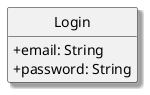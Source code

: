 @startuml
skinparam monochrome false
hide circle
skinparam packageStyle rectangle
skinparam shadowing true
skinparam classAttributeIconSize 0
hide methods

class Login {
    + email: String
    + password: String
}

@enduml
